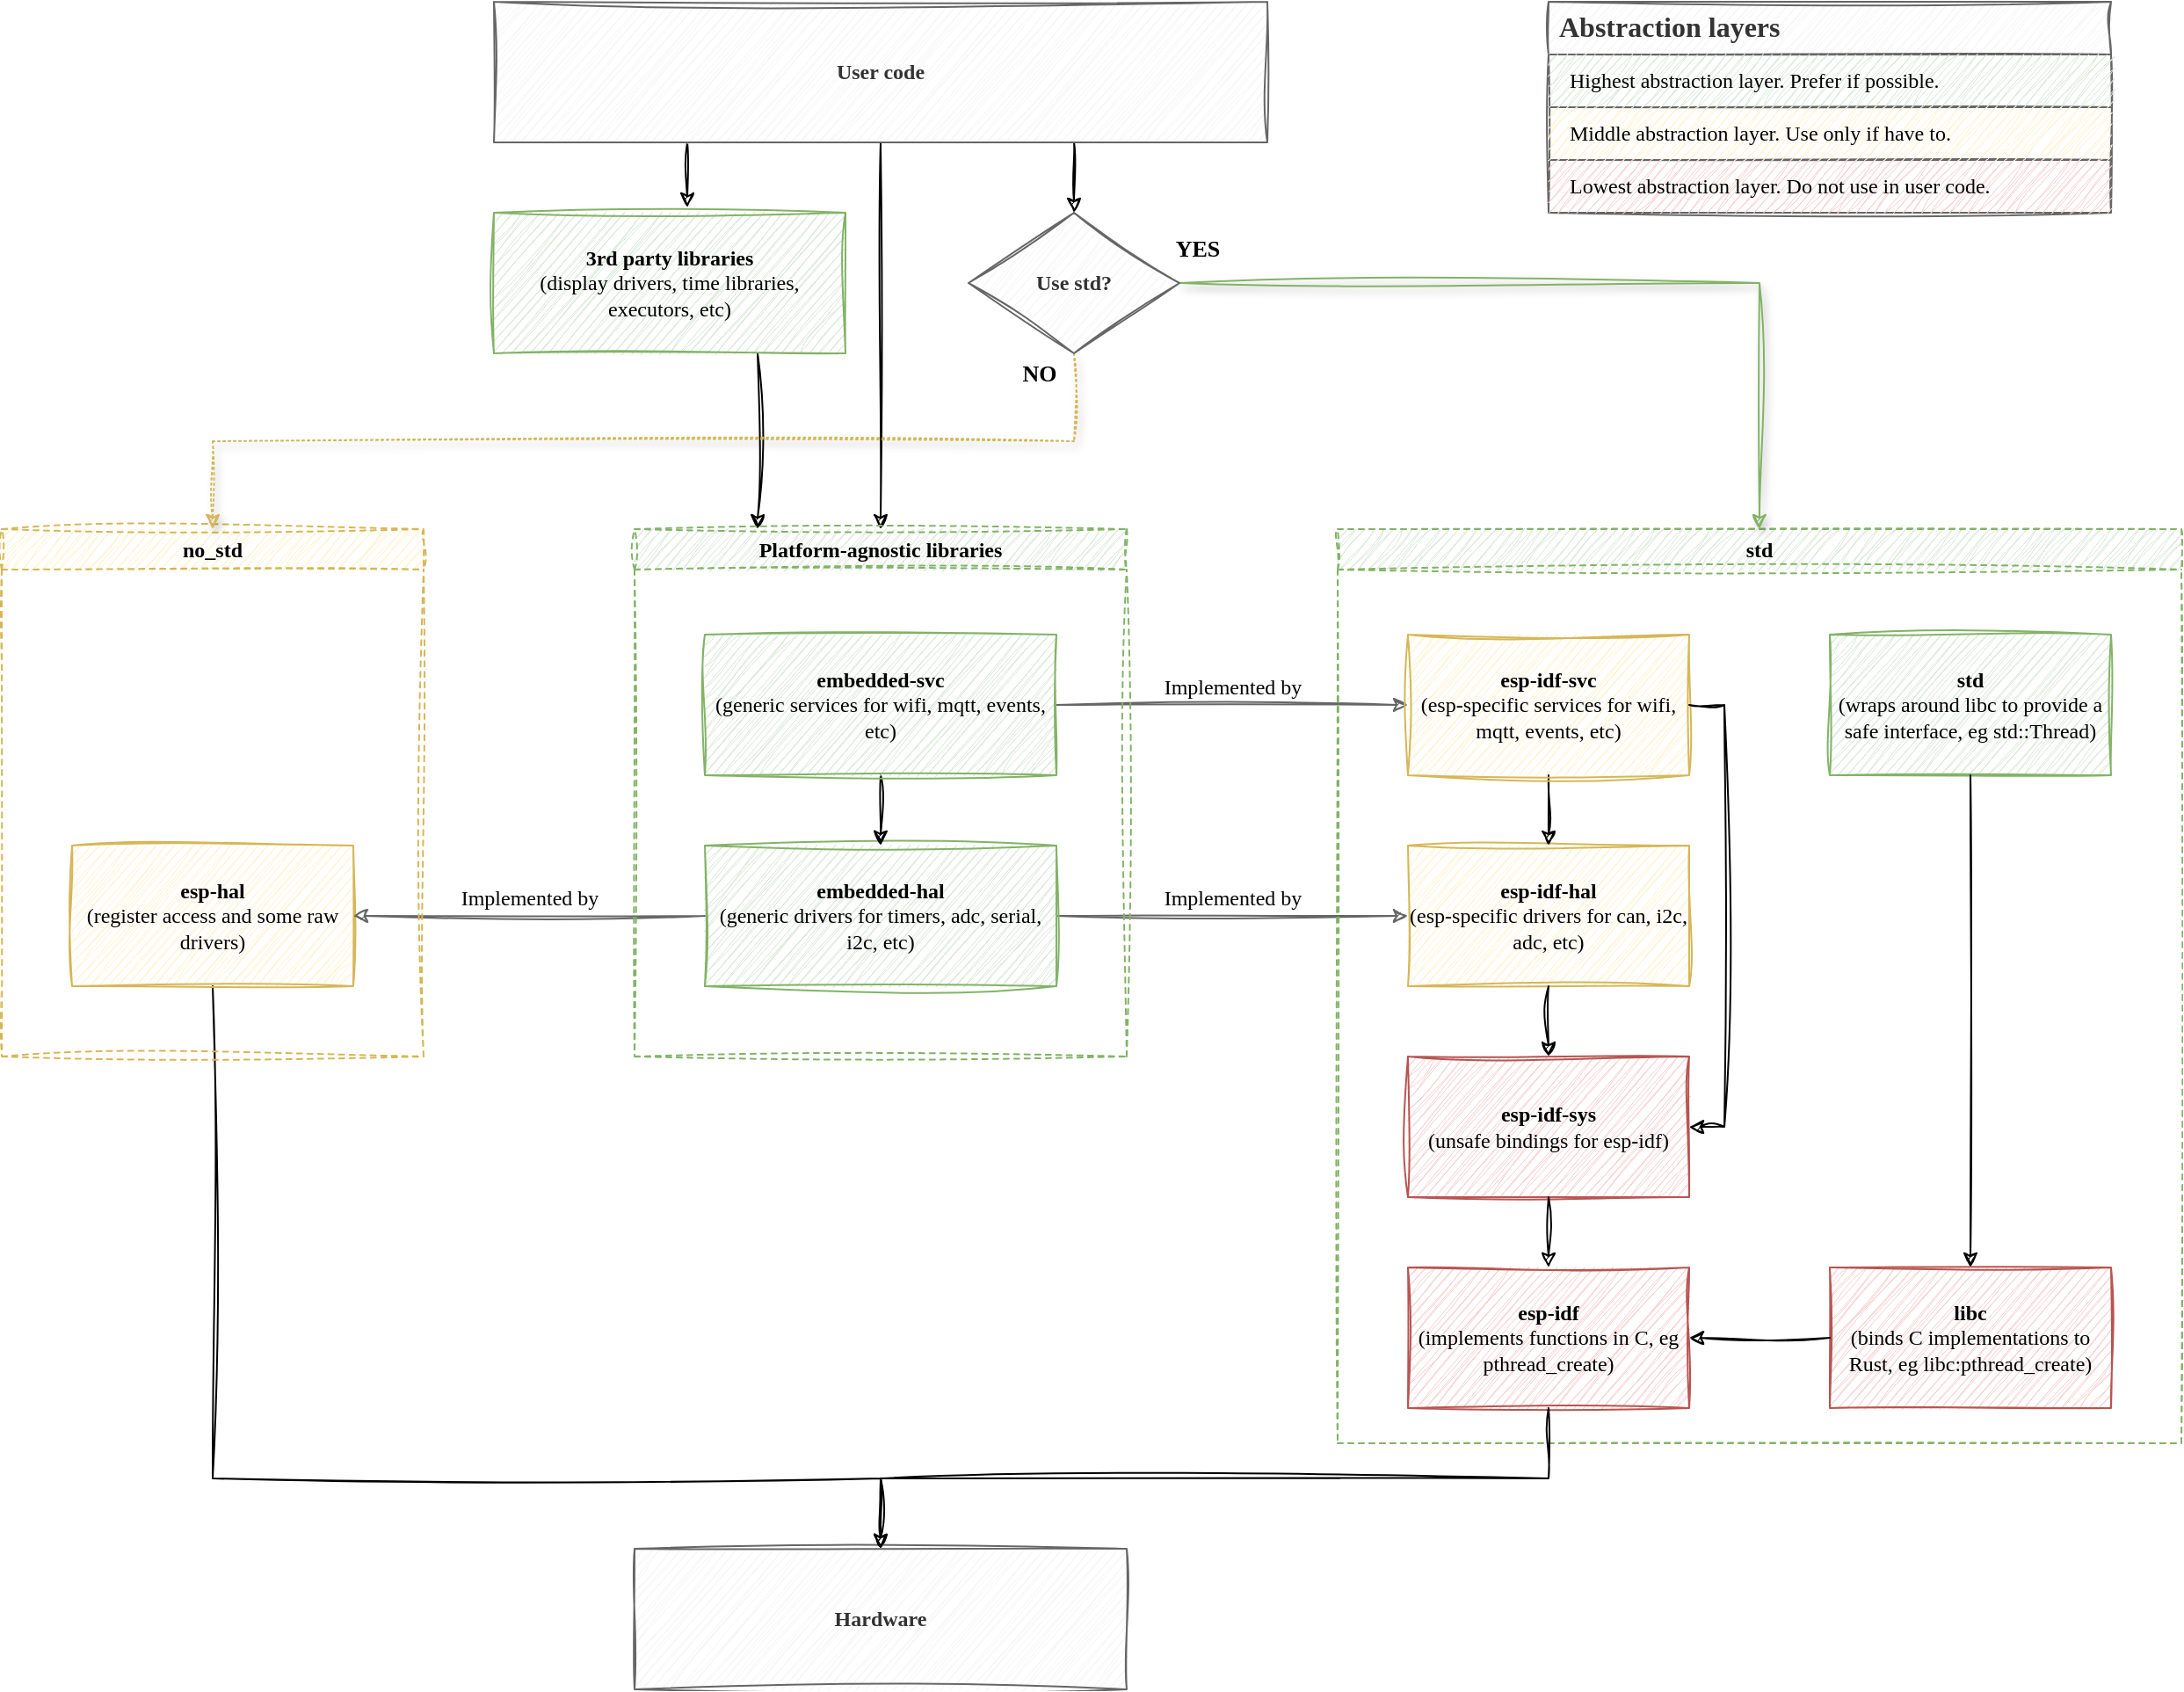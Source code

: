 <mxfile version="21.6.5" type="github">
  <diagram name="Page-1" id="BE7LMMyOL1zGE-bUNsX2">
    <mxGraphModel dx="1434" dy="1856" grid="1" gridSize="10" guides="1" tooltips="1" connect="1" arrows="1" fold="1" page="1" pageScale="1" pageWidth="850" pageHeight="1100" math="0" shadow="0">
      <root>
        <mxCell id="0" />
        <mxCell id="1" parent="0" />
        <mxCell id="BpfPi14BXrFsf2JG1Bc_-28" style="edgeStyle=orthogonalEdgeStyle;rounded=0;orthogonalLoop=1;jettySize=auto;html=1;exitX=0.5;exitY=1;exitDx=0;exitDy=0;sketch=1;curveFitting=1;jiggle=2;fontFamily=Verdana;" edge="1" parent="1" source="70zgzVlWEoCHP62ZSl0--1" target="70zgzVlWEoCHP62ZSl0--7">
          <mxGeometry relative="1" as="geometry">
            <Array as="points">
              <mxPoint x="160" y="640" />
              <mxPoint x="540" y="640" />
            </Array>
          </mxGeometry>
        </mxCell>
        <mxCell id="70zgzVlWEoCHP62ZSl0--1" value="&lt;b&gt;esp-hal&lt;/b&gt;&lt;br&gt;(register access and some raw drivers)" style="rounded=0;whiteSpace=wrap;html=1;fillColor=#fff2cc;strokeColor=#d6b656;sketch=1;curveFitting=1;jiggle=2;fontFamily=Verdana;" parent="1" vertex="1">
          <mxGeometry x="80" y="280" width="160" height="80" as="geometry" />
        </mxCell>
        <mxCell id="70zgzVlWEoCHP62ZSl0--7" value="&lt;b&gt;Hardware&lt;/b&gt;" style="whiteSpace=wrap;html=1;rounded=0;fillColor=#f5f5f5;strokeColor=#666666;fontColor=#333333;sketch=1;curveFitting=1;jiggle=2;fontFamily=Verdana;" parent="1" vertex="1">
          <mxGeometry x="400" y="680" width="280" height="80" as="geometry" />
        </mxCell>
        <mxCell id="BpfPi14BXrFsf2JG1Bc_-45" style="edgeStyle=orthogonalEdgeStyle;rounded=0;orthogonalLoop=1;jettySize=auto;html=1;exitX=0.75;exitY=1;exitDx=0;exitDy=0;entryX=0.25;entryY=0;entryDx=0;entryDy=0;sketch=1;curveFitting=1;jiggle=2;fontFamily=Verdana;" edge="1" parent="1" source="70zgzVlWEoCHP62ZSl0--10" target="70zgzVlWEoCHP62ZSl0--49">
          <mxGeometry relative="1" as="geometry" />
        </mxCell>
        <mxCell id="70zgzVlWEoCHP62ZSl0--10" value="&lt;b&gt;3rd party libraries&lt;br&gt;&lt;/b&gt;(display drivers, time libraries, executors, etc)" style="whiteSpace=wrap;html=1;fillColor=#d5e8d4;strokeColor=#82b366;sketch=1;curveFitting=1;jiggle=2;fontFamily=Verdana;" parent="1" vertex="1">
          <mxGeometry x="320" y="-80" width="200" height="80" as="geometry" />
        </mxCell>
        <mxCell id="BpfPi14BXrFsf2JG1Bc_-18" style="edgeStyle=orthogonalEdgeStyle;rounded=0;orthogonalLoop=1;jettySize=auto;html=1;exitX=1;exitY=0.5;exitDx=0;exitDy=0;entryX=0;entryY=0.5;entryDx=0;entryDy=0;sketch=1;curveFitting=1;jiggle=2;fillColor=#f5f5f5;strokeColor=#666666;fontFamily=Verdana;" edge="1" parent="1" source="70zgzVlWEoCHP62ZSl0--17" target="70zgzVlWEoCHP62ZSl0--2">
          <mxGeometry relative="1" as="geometry" />
        </mxCell>
        <mxCell id="BpfPi14BXrFsf2JG1Bc_-20" value="Implemented by" style="edgeLabel;html=1;align=center;verticalAlign=middle;resizable=0;points=[];fontFamily=Comic Sans MS;fontSize=12;labelBackgroundColor=none;" vertex="1" connectable="0" parent="BpfPi14BXrFsf2JG1Bc_-18">
          <mxGeometry x="-0.03" y="1" relative="1" as="geometry">
            <mxPoint x="3" y="-9" as="offset" />
          </mxGeometry>
        </mxCell>
        <mxCell id="BpfPi14BXrFsf2JG1Bc_-19" style="edgeStyle=orthogonalEdgeStyle;rounded=0;orthogonalLoop=1;jettySize=auto;html=1;exitX=0;exitY=0.5;exitDx=0;exitDy=0;entryX=1;entryY=0.5;entryDx=0;entryDy=0;sketch=1;curveFitting=1;jiggle=2;fillColor=#f5f5f5;strokeColor=#666666;fontFamily=Verdana;" edge="1" parent="1" source="70zgzVlWEoCHP62ZSl0--17" target="70zgzVlWEoCHP62ZSl0--1">
          <mxGeometry relative="1" as="geometry" />
        </mxCell>
        <mxCell id="BpfPi14BXrFsf2JG1Bc_-23" value="Implemented by" style="edgeLabel;html=1;align=center;verticalAlign=middle;resizable=0;points=[];fontFamily=Comic Sans MS;fontSize=12;labelBackgroundColor=none;" vertex="1" connectable="0" parent="BpfPi14BXrFsf2JG1Bc_-19">
          <mxGeometry x="0.05" y="-2" relative="1" as="geometry">
            <mxPoint x="5" y="-8" as="offset" />
          </mxGeometry>
        </mxCell>
        <mxCell id="70zgzVlWEoCHP62ZSl0--17" value="&lt;b&gt;embedded-hal&lt;/b&gt;&lt;br&gt;(generic drivers for timers, adc, serial, i2c, etc)" style="whiteSpace=wrap;html=1;rounded=0;fillColor=#d5e8d4;strokeColor=#82b366;sketch=1;curveFitting=1;jiggle=2;fontFamily=Verdana;" parent="1" vertex="1">
          <mxGeometry x="440" y="280" width="200" height="80" as="geometry" />
        </mxCell>
        <mxCell id="BpfPi14BXrFsf2JG1Bc_-21" style="edgeStyle=orthogonalEdgeStyle;rounded=0;orthogonalLoop=1;jettySize=auto;html=1;exitX=1;exitY=0.5;exitDx=0;exitDy=0;entryX=0;entryY=0.5;entryDx=0;entryDy=0;sketch=1;curveFitting=1;jiggle=2;fillColor=#f5f5f5;strokeColor=#666666;fontFamily=Verdana;" edge="1" parent="1" source="70zgzVlWEoCHP62ZSl0--19" target="70zgzVlWEoCHP62ZSl0--20">
          <mxGeometry relative="1" as="geometry" />
        </mxCell>
        <mxCell id="BpfPi14BXrFsf2JG1Bc_-22" value="Implemented by" style="edgeLabel;html=1;align=center;verticalAlign=middle;resizable=0;points=[];fontFamily=Comic Sans MS;fontSize=12;labelBackgroundColor=none;" vertex="1" connectable="0" parent="BpfPi14BXrFsf2JG1Bc_-21">
          <mxGeometry x="-0.12" y="1" relative="1" as="geometry">
            <mxPoint x="12" y="-9" as="offset" />
          </mxGeometry>
        </mxCell>
        <mxCell id="BpfPi14BXrFsf2JG1Bc_-52" style="edgeStyle=orthogonalEdgeStyle;rounded=0;orthogonalLoop=1;jettySize=auto;html=1;exitX=0.5;exitY=1;exitDx=0;exitDy=0;entryX=0.5;entryY=0;entryDx=0;entryDy=0;sketch=1;curveFitting=1;jiggle=2;fontFamily=Verdana;" edge="1" parent="1" source="70zgzVlWEoCHP62ZSl0--19" target="70zgzVlWEoCHP62ZSl0--17">
          <mxGeometry relative="1" as="geometry" />
        </mxCell>
        <mxCell id="70zgzVlWEoCHP62ZSl0--19" value="&lt;b&gt;embedded-svc&lt;/b&gt;&lt;br&gt;(generic services for wifi, mqtt, events, etc)" style="whiteSpace=wrap;html=1;fillColor=#d5e8d4;strokeColor=#82b366;sketch=1;curveFitting=1;jiggle=2;fontFamily=Verdana;" parent="1" vertex="1">
          <mxGeometry x="440" y="160" width="200" height="80" as="geometry" />
        </mxCell>
        <mxCell id="BpfPi14BXrFsf2JG1Bc_-39" style="edgeStyle=orthogonalEdgeStyle;rounded=0;orthogonalLoop=1;jettySize=auto;html=1;exitX=0.25;exitY=1;exitDx=0;exitDy=0;entryX=0.55;entryY=-0.037;entryDx=0;entryDy=0;entryPerimeter=0;sketch=1;curveFitting=1;jiggle=2;fontFamily=Verdana;" edge="1" parent="1" source="70zgzVlWEoCHP62ZSl0--38" target="70zgzVlWEoCHP62ZSl0--10">
          <mxGeometry relative="1" as="geometry" />
        </mxCell>
        <mxCell id="BpfPi14BXrFsf2JG1Bc_-40" style="edgeStyle=orthogonalEdgeStyle;rounded=0;orthogonalLoop=1;jettySize=auto;html=1;exitX=0.5;exitY=1;exitDx=0;exitDy=0;entryX=0.5;entryY=0;entryDx=0;entryDy=0;sketch=1;curveFitting=1;jiggle=2;fontFamily=Verdana;" edge="1" parent="1" source="70zgzVlWEoCHP62ZSl0--38" target="70zgzVlWEoCHP62ZSl0--49">
          <mxGeometry relative="1" as="geometry" />
        </mxCell>
        <mxCell id="BpfPi14BXrFsf2JG1Bc_-49" style="edgeStyle=orthogonalEdgeStyle;rounded=0;orthogonalLoop=1;jettySize=auto;html=1;exitX=0.75;exitY=1;exitDx=0;exitDy=0;entryX=0.5;entryY=0;entryDx=0;entryDy=0;sketch=1;curveFitting=1;jiggle=2;fontFamily=Verdana;" edge="1" parent="1" source="70zgzVlWEoCHP62ZSl0--38" target="BpfPi14BXrFsf2JG1Bc_-41">
          <mxGeometry relative="1" as="geometry" />
        </mxCell>
        <mxCell id="70zgzVlWEoCHP62ZSl0--38" value="&lt;b&gt;User code&lt;/b&gt;" style="whiteSpace=wrap;html=1;fillColor=#f5f5f5;strokeColor=#666666;fontColor=#333333;sketch=1;curveFitting=1;jiggle=2;fontFamily=Verdana;" parent="1" vertex="1">
          <mxGeometry x="320" y="-200" width="440" height="80" as="geometry" />
        </mxCell>
        <mxCell id="70zgzVlWEoCHP62ZSl0--49" value="Platform-agnostic libraries" style="swimlane;whiteSpace=wrap;html=1;dashed=1;fillColor=#d5e8d4;strokeColor=#82b366;sketch=1;curveFitting=1;jiggle=2;fontFamily=Verdana;" parent="1" vertex="1">
          <mxGeometry x="400" y="100" width="280" height="300" as="geometry" />
        </mxCell>
        <mxCell id="70zgzVlWEoCHP62ZSl0--51" value="no_std" style="swimlane;whiteSpace=wrap;html=1;dashed=1;fillColor=#fff2cc;strokeColor=#d6b656;sketch=1;curveFitting=1;jiggle=2;shadow=0;fontFamily=Verdana;" parent="1" vertex="1">
          <mxGeometry x="40" y="100" width="240" height="300" as="geometry" />
        </mxCell>
        <mxCell id="70zgzVlWEoCHP62ZSl0--53" value="std" style="swimlane;whiteSpace=wrap;html=1;dashed=1;fillColor=#d5e8d4;strokeColor=#82b366;glass=0;shadow=0;sketch=1;curveFitting=1;jiggle=2;fontFamily=Verdana;" parent="1" vertex="1">
          <mxGeometry x="800" y="100" width="480" height="520" as="geometry" />
        </mxCell>
        <mxCell id="70zgzVlWEoCHP62ZSl0--2" value="&lt;b&gt;esp-idf-hal&lt;br&gt;&lt;/b&gt;(esp-specific drivers for can, i2c, adc, etc)" style="whiteSpace=wrap;html=1;fillColor=#fff2cc;strokeColor=#d6b656;sketch=1;curveFitting=1;jiggle=2;fontFamily=Verdana;" parent="70zgzVlWEoCHP62ZSl0--53" vertex="1">
          <mxGeometry x="40" y="180" width="160" height="80" as="geometry" />
        </mxCell>
        <mxCell id="70zgzVlWEoCHP62ZSl0--40" style="edgeStyle=orthogonalEdgeStyle;rounded=0;orthogonalLoop=1;jettySize=auto;html=1;exitX=0.5;exitY=1;exitDx=0;exitDy=0;entryX=0.5;entryY=0;entryDx=0;entryDy=0;sketch=1;curveFitting=1;jiggle=2;fontFamily=Verdana;" parent="70zgzVlWEoCHP62ZSl0--53" source="70zgzVlWEoCHP62ZSl0--20" target="70zgzVlWEoCHP62ZSl0--2" edge="1">
          <mxGeometry relative="1" as="geometry" />
        </mxCell>
        <mxCell id="70zgzVlWEoCHP62ZSl0--20" value="&lt;b&gt;esp-idf-svc&lt;/b&gt;&lt;br&gt;(esp-specific services for wifi, mqtt, events, etc)" style="whiteSpace=wrap;html=1;fillColor=#fff2cc;strokeColor=#d6b656;sketch=1;curveFitting=1;jiggle=2;fontFamily=Verdana;" parent="70zgzVlWEoCHP62ZSl0--53" vertex="1">
          <mxGeometry x="40" y="60" width="160" height="80" as="geometry" />
        </mxCell>
        <mxCell id="70zgzVlWEoCHP62ZSl0--3" value="&lt;b&gt;esp-idf-sys&lt;br&gt;&lt;/b&gt;(unsafe bindings for esp-idf)" style="whiteSpace=wrap;html=1;fillColor=#f8cecc;strokeColor=#b85450;sketch=1;curveFitting=1;jiggle=2;fontFamily=Verdana;" parent="70zgzVlWEoCHP62ZSl0--53" vertex="1">
          <mxGeometry x="40" y="300" width="160" height="80" as="geometry" />
        </mxCell>
        <mxCell id="70zgzVlWEoCHP62ZSl0--4" value="" style="edgeStyle=orthogonalEdgeStyle;rounded=0;orthogonalLoop=1;jettySize=auto;html=1;sketch=1;curveFitting=1;jiggle=2;fontFamily=Verdana;" parent="70zgzVlWEoCHP62ZSl0--53" source="70zgzVlWEoCHP62ZSl0--2" target="70zgzVlWEoCHP62ZSl0--3" edge="1">
          <mxGeometry relative="1" as="geometry" />
        </mxCell>
        <mxCell id="70zgzVlWEoCHP62ZSl0--39" style="edgeStyle=orthogonalEdgeStyle;rounded=0;orthogonalLoop=1;jettySize=auto;html=1;exitX=1;exitY=0.5;exitDx=0;exitDy=0;entryX=1;entryY=0.5;entryDx=0;entryDy=0;sketch=1;curveFitting=1;jiggle=2;fontFamily=Verdana;" parent="70zgzVlWEoCHP62ZSl0--53" source="70zgzVlWEoCHP62ZSl0--20" target="70zgzVlWEoCHP62ZSl0--3" edge="1">
          <mxGeometry relative="1" as="geometry" />
        </mxCell>
        <mxCell id="70zgzVlWEoCHP62ZSl0--5" value="&lt;b&gt;esp-idf&lt;/b&gt;&lt;br&gt;(implements functions in C, eg pthread_create)" style="whiteSpace=wrap;html=1;fillColor=#f8cecc;strokeColor=#b85450;sketch=1;curveFitting=1;jiggle=2;fontFamily=Verdana;" parent="70zgzVlWEoCHP62ZSl0--53" vertex="1">
          <mxGeometry x="40" y="420" width="160" height="80" as="geometry" />
        </mxCell>
        <mxCell id="70zgzVlWEoCHP62ZSl0--14" style="edgeStyle=orthogonalEdgeStyle;rounded=0;orthogonalLoop=1;jettySize=auto;html=1;exitX=0.5;exitY=1;exitDx=0;exitDy=0;entryX=0.5;entryY=0;entryDx=0;entryDy=0;sketch=1;curveFitting=1;jiggle=2;fontFamily=Verdana;" parent="70zgzVlWEoCHP62ZSl0--53" source="70zgzVlWEoCHP62ZSl0--3" target="70zgzVlWEoCHP62ZSl0--5" edge="1">
          <mxGeometry relative="1" as="geometry" />
        </mxCell>
        <mxCell id="BpfPi14BXrFsf2JG1Bc_-10" value="&lt;b&gt;std&lt;/b&gt;&lt;br&gt;(wraps around libc to provide a safe interface, eg std::Thread)" style="whiteSpace=wrap;html=1;fillColor=#d5e8d4;strokeColor=#82b366;sketch=1;curveFitting=1;jiggle=2;fontFamily=Verdana;" vertex="1" parent="70zgzVlWEoCHP62ZSl0--53">
          <mxGeometry x="280" y="60" width="160" height="80" as="geometry" />
        </mxCell>
        <mxCell id="BpfPi14BXrFsf2JG1Bc_-8" value="&lt;b&gt;libc&lt;/b&gt;&lt;br&gt;(binds C implementations to Rust, eg libc:pthread_create)" style="whiteSpace=wrap;html=1;fillColor=#f8cecc;strokeColor=#b85450;sketch=1;curveFitting=1;jiggle=2;fontFamily=Verdana;" vertex="1" parent="70zgzVlWEoCHP62ZSl0--53">
          <mxGeometry x="280" y="420" width="160" height="80" as="geometry" />
        </mxCell>
        <mxCell id="BpfPi14BXrFsf2JG1Bc_-12" style="edgeStyle=orthogonalEdgeStyle;rounded=0;orthogonalLoop=1;jettySize=auto;html=1;exitX=0.5;exitY=1;exitDx=0;exitDy=0;entryX=0.5;entryY=0;entryDx=0;entryDy=0;sketch=1;curveFitting=1;jiggle=2;shadow=0;fontFamily=Verdana;" edge="1" parent="70zgzVlWEoCHP62ZSl0--53" source="BpfPi14BXrFsf2JG1Bc_-10" target="BpfPi14BXrFsf2JG1Bc_-8">
          <mxGeometry relative="1" as="geometry" />
        </mxCell>
        <mxCell id="BpfPi14BXrFsf2JG1Bc_-13" style="edgeStyle=orthogonalEdgeStyle;rounded=0;orthogonalLoop=1;jettySize=auto;html=1;exitX=0;exitY=0.5;exitDx=0;exitDy=0;entryX=1;entryY=0.5;entryDx=0;entryDy=0;sketch=1;curveFitting=1;jiggle=2;fontFamily=Verdana;" edge="1" parent="70zgzVlWEoCHP62ZSl0--53" source="BpfPi14BXrFsf2JG1Bc_-8" target="70zgzVlWEoCHP62ZSl0--5">
          <mxGeometry relative="1" as="geometry" />
        </mxCell>
        <mxCell id="BpfPi14BXrFsf2JG1Bc_-27" style="edgeStyle=orthogonalEdgeStyle;rounded=0;orthogonalLoop=1;jettySize=auto;html=1;exitX=0.5;exitY=1;exitDx=0;exitDy=0;entryX=0.5;entryY=0;entryDx=0;entryDy=0;sketch=1;curveFitting=1;jiggle=2;fontFamily=Verdana;" edge="1" parent="1" source="70zgzVlWEoCHP62ZSl0--5" target="70zgzVlWEoCHP62ZSl0--7">
          <mxGeometry relative="1" as="geometry" />
        </mxCell>
        <mxCell id="BpfPi14BXrFsf2JG1Bc_-43" style="edgeStyle=orthogonalEdgeStyle;rounded=0;orthogonalLoop=1;jettySize=auto;html=1;exitX=1;exitY=0.5;exitDx=0;exitDy=0;entryX=0.5;entryY=0;entryDx=0;entryDy=0;fillColor=#d5e8d4;strokeColor=#82b366;sketch=1;curveFitting=1;jiggle=2;shadow=1;fontFamily=Verdana;" edge="1" parent="1" source="BpfPi14BXrFsf2JG1Bc_-41" target="70zgzVlWEoCHP62ZSl0--53">
          <mxGeometry relative="1" as="geometry" />
        </mxCell>
        <mxCell id="BpfPi14BXrFsf2JG1Bc_-46" value="YES" style="edgeLabel;html=1;align=center;verticalAlign=middle;resizable=0;points=[];labelBorderColor=none;fontSize=13;labelBackgroundColor=none;fontStyle=1;fontFamily=Comic Sans MS;" vertex="1" connectable="0" parent="BpfPi14BXrFsf2JG1Bc_-43">
          <mxGeometry x="-0.819" y="1" relative="1" as="geometry">
            <mxPoint x="-33" y="-19" as="offset" />
          </mxGeometry>
        </mxCell>
        <mxCell id="BpfPi14BXrFsf2JG1Bc_-50" style="edgeStyle=orthogonalEdgeStyle;rounded=0;orthogonalLoop=1;jettySize=auto;html=1;exitX=0.5;exitY=1;exitDx=0;exitDy=0;entryX=0.5;entryY=0;entryDx=0;entryDy=0;dashed=1;dashPattern=1 2;sketch=1;curveFitting=1;jiggle=2;fillColor=#fff2cc;strokeColor=#d6b656;shadow=1;fontFamily=Verdana;" edge="1" parent="1" source="BpfPi14BXrFsf2JG1Bc_-41" target="70zgzVlWEoCHP62ZSl0--51">
          <mxGeometry relative="1" as="geometry">
            <Array as="points">
              <mxPoint x="650" y="50" />
              <mxPoint x="160" y="50" />
            </Array>
          </mxGeometry>
        </mxCell>
        <mxCell id="BpfPi14BXrFsf2JG1Bc_-51" value="NO" style="edgeLabel;html=1;align=center;verticalAlign=middle;resizable=0;points=[];fontSize=13;labelBorderColor=none;labelBackgroundColor=none;fontStyle=1;fontFamily=Comic Sans MS;" vertex="1" connectable="0" parent="BpfPi14BXrFsf2JG1Bc_-50">
          <mxGeometry x="-0.941" y="-2" relative="1" as="geometry">
            <mxPoint x="-18" y="-7" as="offset" />
          </mxGeometry>
        </mxCell>
        <mxCell id="BpfPi14BXrFsf2JG1Bc_-41" value="&lt;b&gt;Use std?&lt;/b&gt;" style="rhombus;whiteSpace=wrap;html=1;fillColor=#f5f5f5;strokeColor=#666666;fontColor=#333333;sketch=1;curveFitting=1;jiggle=2;fontFamily=Verdana;" vertex="1" parent="1">
          <mxGeometry x="590" y="-80" width="120" height="80" as="geometry" />
        </mxCell>
        <mxCell id="BpfPi14BXrFsf2JG1Bc_-54" value="Abstraction layers" style="shape=table;startSize=30;container=1;collapsible=0;childLayout=tableLayout;fontSize=16;align=left;verticalAlign=top;fillColor=#f5f5f5;strokeColor=#666666;fontColor=#333333;fontStyle=1;spacingLeft=6;spacing=0;resizable=0;sketch=1;curveFitting=1;jiggle=2;fontFamily=Verdana;" vertex="1" parent="1">
          <mxGeometry x="920" y="-200" width="320" height="120" as="geometry" />
        </mxCell>
        <mxCell id="BpfPi14BXrFsf2JG1Bc_-57" value="" style="shape=tableRow;horizontal=0;startSize=0;swimlaneHead=0;swimlaneBody=0;strokeColor=inherit;top=0;left=0;bottom=0;right=0;collapsible=0;dropTarget=0;fillColor=none;points=[[0,0.5],[1,0.5]];portConstraint=eastwest;fontSize=12;fontFamily=Verdana;" vertex="1" parent="BpfPi14BXrFsf2JG1Bc_-54">
          <mxGeometry y="30" width="320" height="30" as="geometry" />
        </mxCell>
        <mxCell id="BpfPi14BXrFsf2JG1Bc_-58" value="Highest abstraction layer. Prefer if possible." style="shape=partialRectangle;html=1;whiteSpace=wrap;connectable=0;strokeColor=#82b366;overflow=hidden;fillColor=#d5e8d4;top=0;left=0;bottom=0;right=0;pointerEvents=1;fontSize=12;align=left;spacingLeft=10;spacingRight=4;sketch=1;curveFitting=1;jiggle=2;fontFamily=Verdana;" vertex="1" parent="BpfPi14BXrFsf2JG1Bc_-57">
          <mxGeometry width="320" height="30" as="geometry">
            <mxRectangle width="320" height="30" as="alternateBounds" />
          </mxGeometry>
        </mxCell>
        <mxCell id="BpfPi14BXrFsf2JG1Bc_-59" value="" style="shape=tableRow;horizontal=0;startSize=0;swimlaneHead=0;swimlaneBody=0;strokeColor=inherit;top=0;left=0;bottom=0;right=0;collapsible=0;dropTarget=0;fillColor=none;points=[[0,0.5],[1,0.5]];portConstraint=eastwest;fontSize=12;fontFamily=Verdana;" vertex="1" parent="BpfPi14BXrFsf2JG1Bc_-54">
          <mxGeometry y="60" width="320" height="30" as="geometry" />
        </mxCell>
        <mxCell id="BpfPi14BXrFsf2JG1Bc_-60" value="Middle abstraction layer. Use only if have to." style="shape=partialRectangle;html=1;whiteSpace=wrap;connectable=0;strokeColor=#d6b656;overflow=hidden;fillColor=#fff2cc;top=0;left=0;bottom=0;right=0;pointerEvents=1;fontSize=12;align=left;spacingLeft=10;spacingRight=4;sketch=1;curveFitting=1;jiggle=2;fontFamily=Verdana;" vertex="1" parent="BpfPi14BXrFsf2JG1Bc_-59">
          <mxGeometry width="320" height="30" as="geometry">
            <mxRectangle width="320" height="30" as="alternateBounds" />
          </mxGeometry>
        </mxCell>
        <mxCell id="BpfPi14BXrFsf2JG1Bc_-61" value="" style="shape=tableRow;horizontal=0;startSize=0;swimlaneHead=0;swimlaneBody=0;strokeColor=inherit;top=0;left=0;bottom=0;right=0;collapsible=0;dropTarget=0;fillColor=none;points=[[0,0.5],[1,0.5]];portConstraint=eastwest;fontSize=12;fontFamily=Verdana;" vertex="1" parent="BpfPi14BXrFsf2JG1Bc_-54">
          <mxGeometry y="90" width="320" height="30" as="geometry" />
        </mxCell>
        <mxCell id="BpfPi14BXrFsf2JG1Bc_-62" value="Lowest abstraction layer. Do not use in user code." style="shape=partialRectangle;html=1;whiteSpace=wrap;connectable=0;strokeColor=#b85450;overflow=hidden;fillColor=#f8cecc;top=0;left=0;bottom=0;right=0;pointerEvents=1;fontSize=12;align=left;spacingLeft=10;spacingRight=4;sketch=1;curveFitting=1;jiggle=2;fontFamily=Verdana;" vertex="1" parent="BpfPi14BXrFsf2JG1Bc_-61">
          <mxGeometry width="320" height="30" as="geometry">
            <mxRectangle width="320" height="30" as="alternateBounds" />
          </mxGeometry>
        </mxCell>
      </root>
    </mxGraphModel>
  </diagram>
</mxfile>
